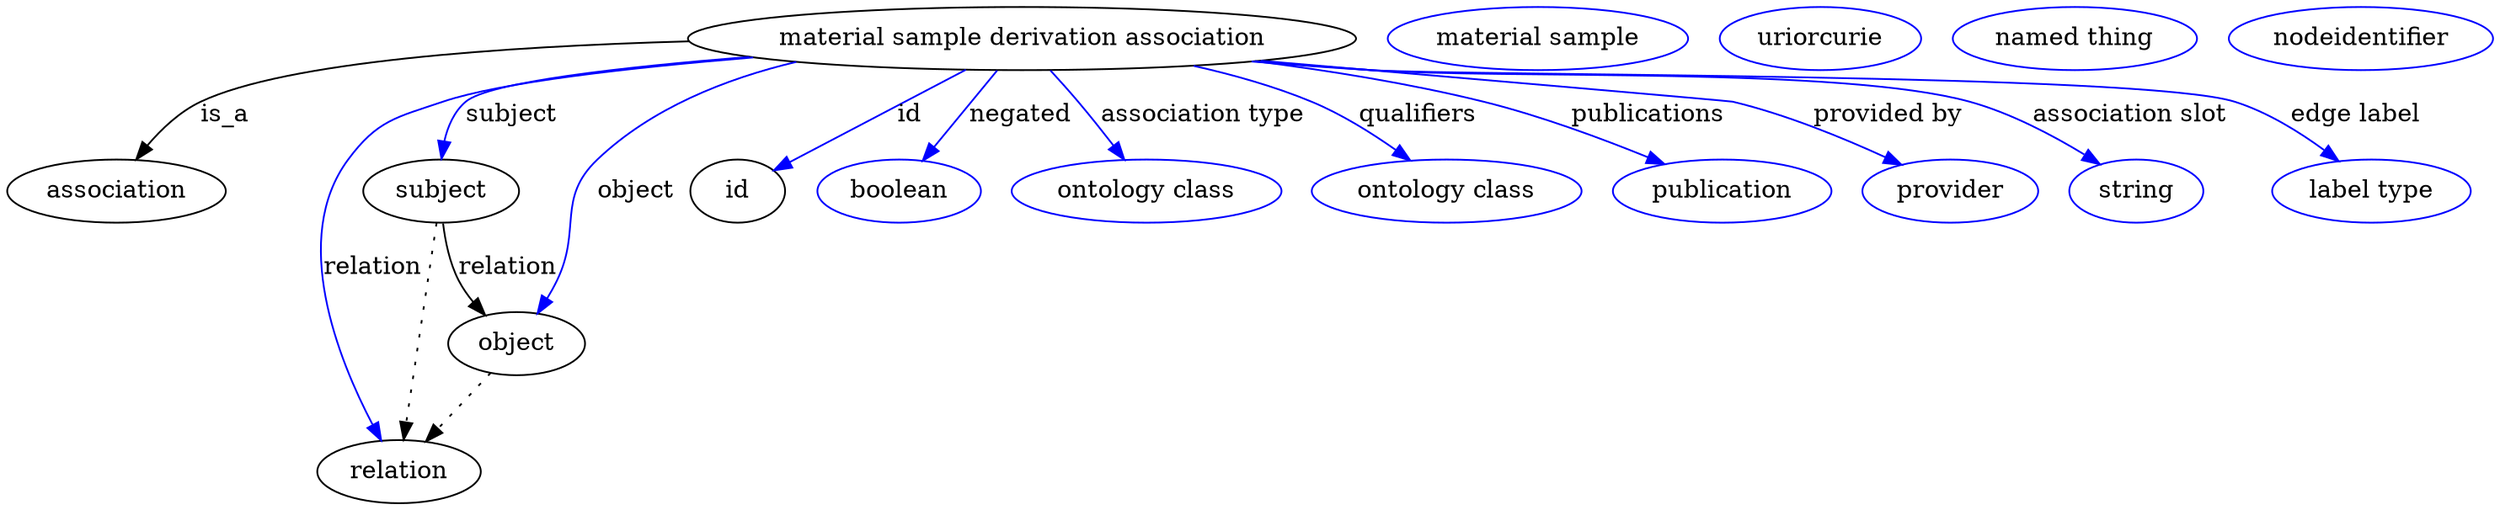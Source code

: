 digraph {
	graph [bb="0,0,1173.1,281"];
	node [label="\N"];
	"material sample derivation association"	[height=0.5,
		label="material sample derivation association",
		pos="495.4,263",
		width=4.053];
	association	[height=0.5,
		pos="49.402,177",
		width=1.3723];
	"material sample derivation association" -> association	[label=is_a,
		lp="101.68,220",
		pos="e,58.669,195.12 350.12,261.18 252.51,258.42 133.96,250.16 89.85,227 79.636,221.64 71.017,212.48 64.394,203.52"];
	subject	[height=0.5,
		pos="204.4,177",
		width=0.97656];
	"material sample derivation association" -> subject	[color=blue,
		label=subject,
		lp="242.23,220",
		pos="e,205.97,195.13 356.2,257.49 299.83,253 243.04,244.18 221.75,227 214.96,221.52 210.82,213.19 208.3,204.95",
		style=solid];
	relation	[height=0.5,
		pos="184.4,18",
		width=1.031];
	"material sample derivation association" -> relation	[color=blue,
		label=relation,
		lp="168.78,134",
		pos="e,175.42,35.603 355.09,257.98 307.4,253.22 254.53,244.08 208.4,227 184.36,218.1 174.28,216.56 160.4,195 130.66,148.78 153.97,81.6 \
170.87,45.055",
		style=solid];
	object	[height=0.5,
		pos="244.4,91",
		width=0.88096];
	"material sample derivation association" -> object	[color=blue,
		label=object,
		lp="301.51,177",
		pos="e,252.97,108.54 394.94,249.93 356.03,240.62 313.81,224.14 284.19,195 261.47,172.64 273.45,156.51 261.4,127 260.15,123.94 258.75,\
120.76 257.32,117.63",
		style=solid];
	id	[height=0.5,
		pos="354.4,177",
		width=0.75];
	"material sample derivation association" -> id	[color=blue,
		label=id,
		lp="438.85,220",
		pos="e,373.94,189.64 467.21,245.2 442.69,230.6 407.35,209.54 382.78,194.91",
		style=solid];
	negated	[color=blue,
		height=0.5,
		label=boolean,
		pos="437.4,177",
		width=1.0584];
	"material sample derivation association" -> negated	[color=blue,
		label=negated,
		lp="492.17,220",
		pos="e,448.73,194.4 483.66,245 475.3,232.89 463.93,216.42 454.55,202.83",
		style=solid];
	"association type"	[color=blue,
		height=0.5,
		label="ontology class",
		pos="554.4,177",
		width=1.6931];
	"material sample derivation association" -> "association type"	[color=blue,
		label="association type",
		lp="574.31,220",
		pos="e,542.68,194.69 507.34,245 515.79,232.97 527.27,216.63 536.77,203.1",
		style=solid];
	qualifiers	[color=blue,
		height=0.5,
		label="ontology class",
		pos="694.4,177",
		width=1.6931];
	"material sample derivation association" -> qualifiers	[color=blue,
		label=qualifiers,
		lp="674.45,220",
		pos="e,675,194.08 566.34,247.16 585.34,241.97 605.54,235.31 623.4,227 638.63,219.92 654.14,209.64 666.76,200.32",
		style=solid];
	publications	[color=blue,
		height=0.5,
		label=publication,
		pos="823.4,177",
		width=1.3859];
	"material sample derivation association" -> publications	[color=blue,
		label=publications,
		lp="779.62,220",
		pos="e,794.71,191.95 595.56,249.9 630.39,244.47 669.47,236.98 704.4,227 732.22,219.05 762.35,206.61 785.33,196.25",
		style=solid];
	"provided by"	[color=blue,
		height=0.5,
		label=provider,
		pos="931.4,177",
		width=1.1129];
	"material sample derivation association" -> "provided by"	[color=blue,
		label="provided by",
		lp="890.03,220",
		pos="e,906.37,191.35 600.45,250.45 617.16,248.62 634.25,246.76 650.4,245 724.62,236.93 745.19,245.95 817.4,227 845.3,219.68 875.19,206.61 \
897.37,195.82",
		style=solid];
	"association slot"	[color=blue,
		height=0.5,
		label=string,
		pos="1019.4,177",
		width=0.8403];
	"material sample derivation association" -> "association slot"	[color=blue,
		label="association slot",
		lp="1005.4,220",
		pos="e,1000.3,191.28 597.89,250.11 615.4,248.27 633.41,246.48 650.4,245 773.3,234.27 808.74,260.76 927.4,227 950.38,220.46 974.12,207.64 \
991.73,196.75",
		style=solid];
	"edge label"	[color=blue,
		height=0.5,
		label="label type",
		pos="1128.4,177",
		width=1.2425];
	"material sample derivation association" -> "edge label"	[color=blue,
		label="edge label",
		lp="1110,220",
		pos="e,1110.5,193.51 596.62,249.95 614.52,248.09 632.99,246.34 650.4,245 739.56,238.12 967.21,254.17 1052.4,227 1070.5,221.23 1088.4,\
209.98 1102.4,199.72",
		style=solid];
	subject -> relation	[pos="e,186.58,36.08 202.22,158.9 198.77,131.77 192,78.614 187.87,46.207",
		style=dotted];
	subject -> object	[label=relation,
		lp="240.78,134",
		pos="e,231.08,107.61 207.87,158.67 210.17,149.04 213.7,137.01 218.64,127 220.47,123.3 222.69,119.58 225.06,116.03"];
	"material sample derivation association_subject"	[color=blue,
		height=0.5,
		label="material sample",
		pos="725.4,263",
		width=1.8427];
	"material sample derivation association_relation"	[color=blue,
		height=0.5,
		label=uriorcurie,
		pos="854.4,263",
		width=1.2492];
	object -> relation	[pos="e,198.1,35.205 231.09,74.243 223.35,65.088 213.44,53.364 204.75,43.074",
		style=dotted];
	"material sample derivation association_object"	[color=blue,
		height=0.5,
		label="named thing",
		pos="971.4,263",
		width=1.5019];
	association_id	[color=blue,
		height=0.5,
		label=nodeidentifier,
		pos="1102.4,263",
		width=1.6451];
}
